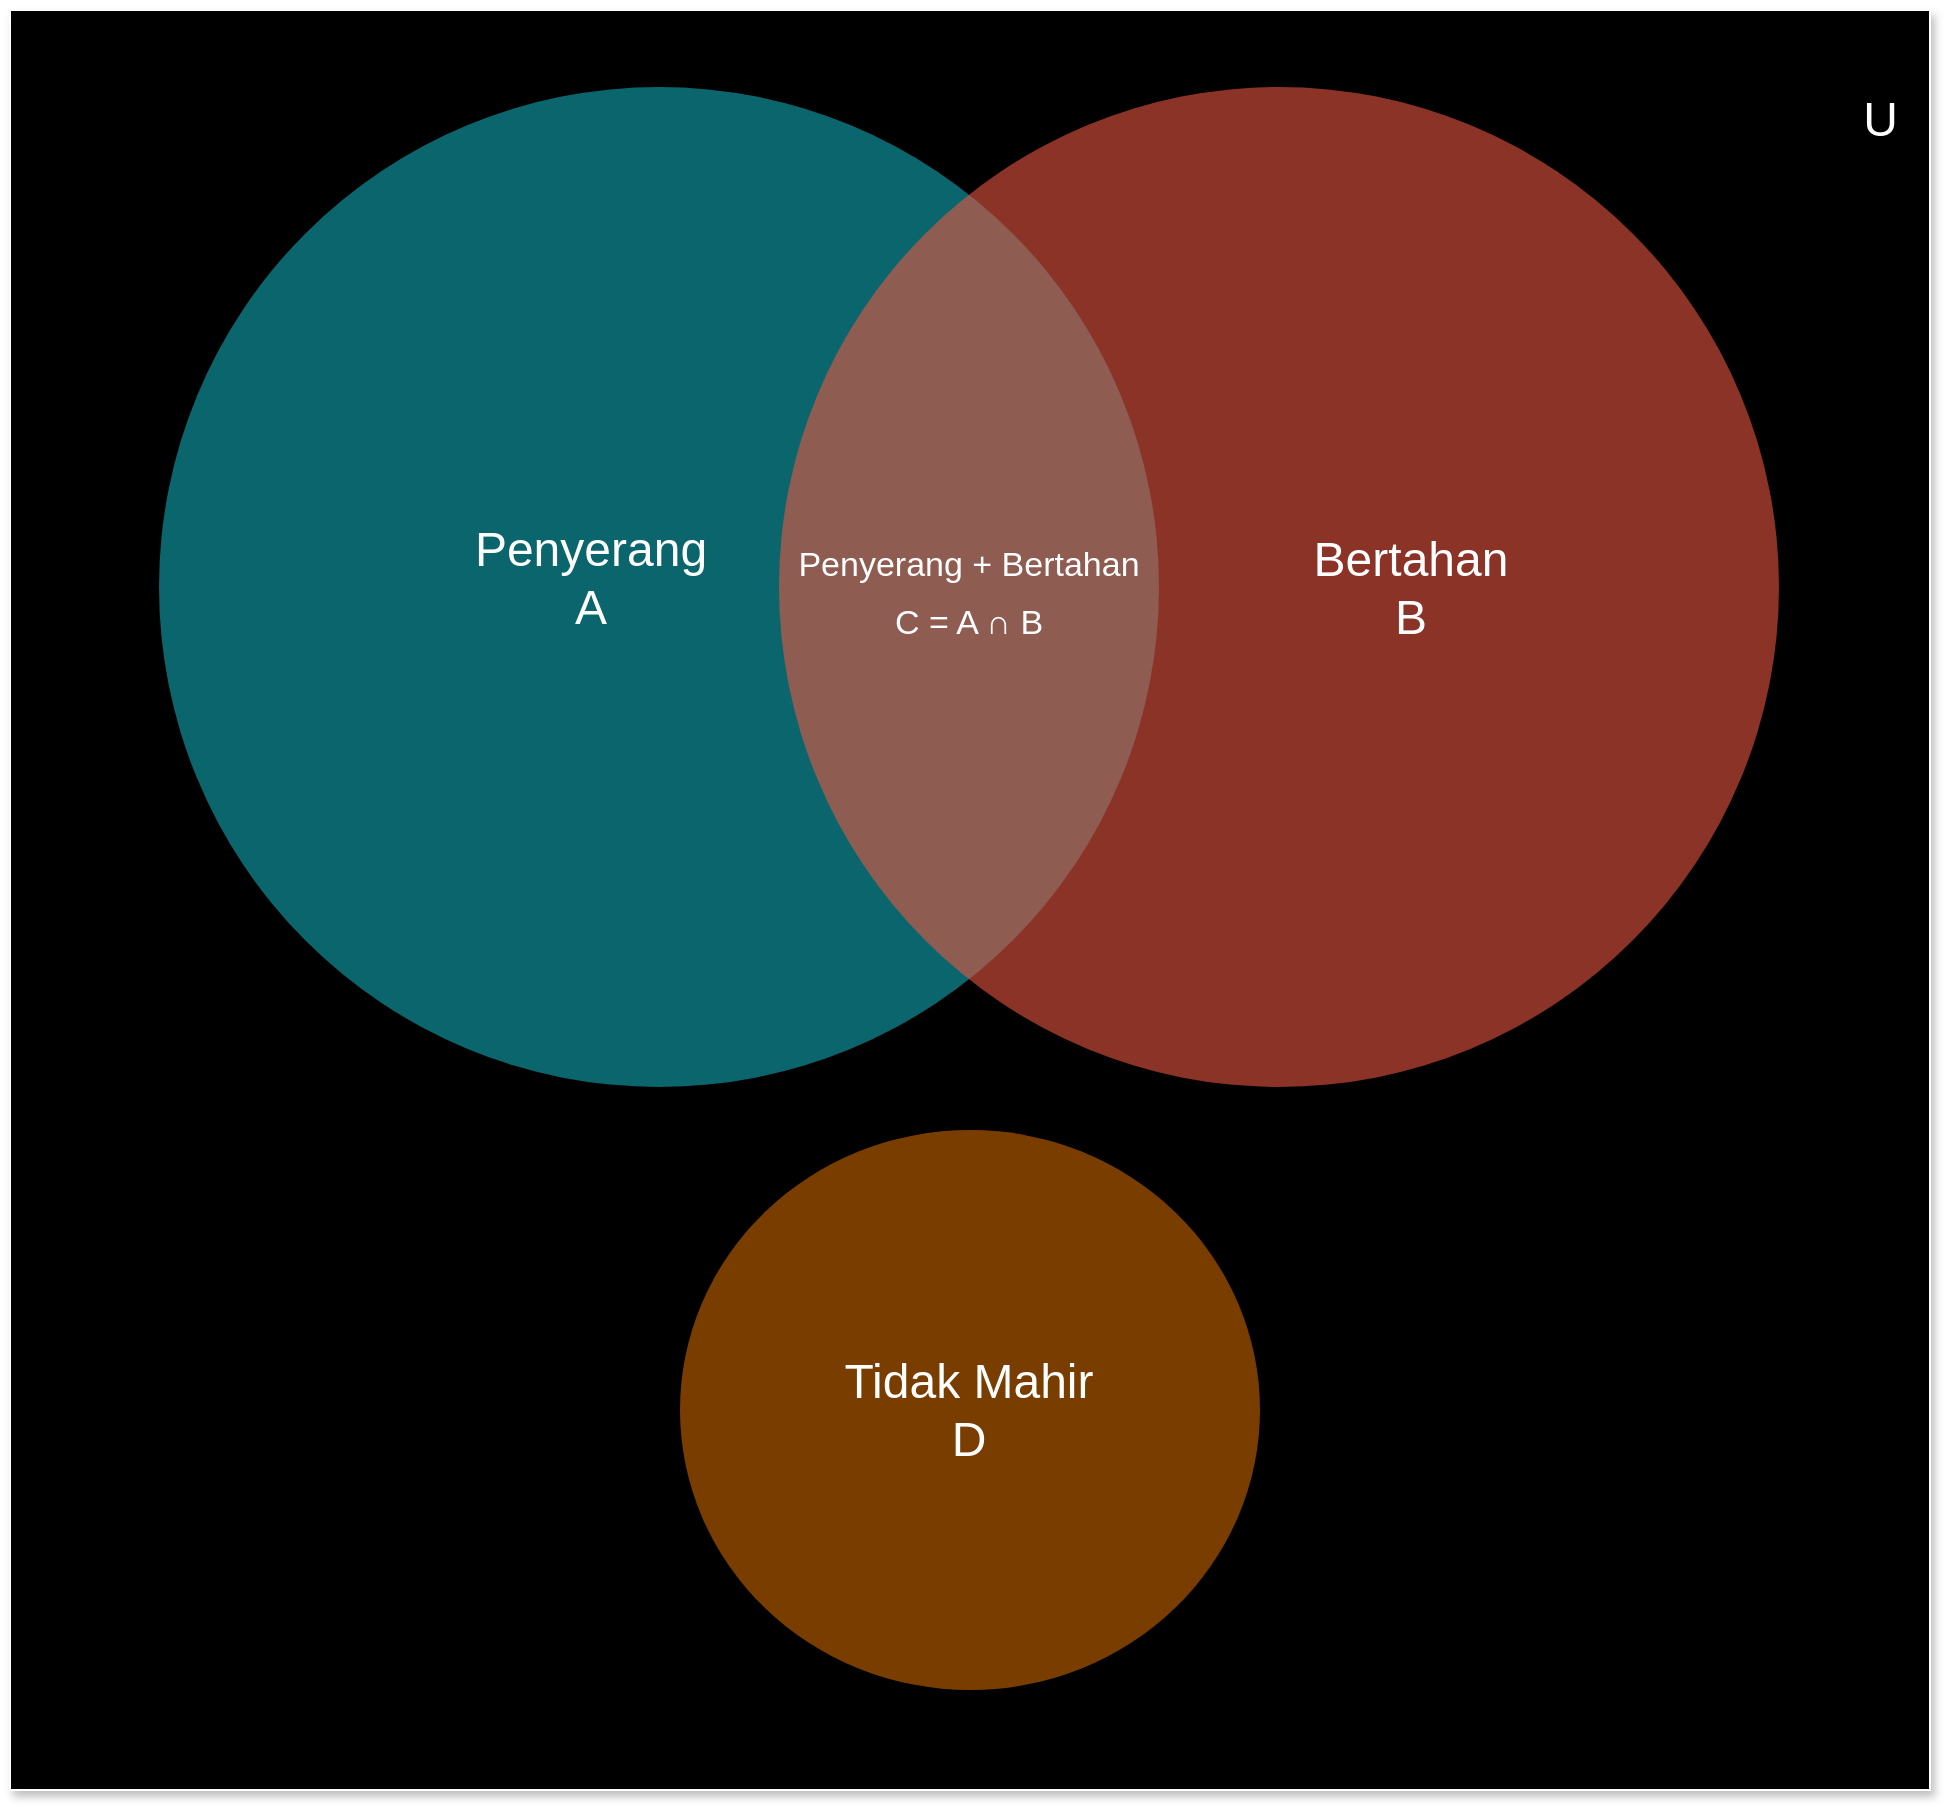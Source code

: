 <mxfile version="21.7.1" type="github">
  <diagram id="3228e29e-7158-1315-38df-8450db1d8a1d" name="Page-1">
    <mxGraphModel dx="1467" dy="1620" grid="1" gridSize="10" guides="1" tooltips="1" connect="1" arrows="1" fold="1" page="1" pageScale="1" pageWidth="1169" pageHeight="827" background="none" math="0" shadow="0">
      <root>
        <mxCell id="0" />
        <mxCell id="1" parent="0" />
        <mxCell id="qtrlOo8TX-hKeHI0bpzR-21542" value="" style="rounded=0;whiteSpace=wrap;html=1;fillColor=#000000;strokeColor=#FFFFFF;shadow=1;" vertex="1" parent="1">
          <mxGeometry x="105" y="-20" width="960" height="890" as="geometry" />
        </mxCell>
        <mxCell id="21532" value="" style="ellipse;fillColor=#12AAB5;opacity=60;strokeColor=none;html=1;fontColor=#FFFFFF;" parent="1" vertex="1">
          <mxGeometry x="179.5" y="18.5" width="500" height="500" as="geometry" />
        </mxCell>
        <mxCell id="21533" value="" style="ellipse;fillColor=#e85642;opacity=60;strokeColor=none;html=1;fontColor=#FFFFFF;" parent="1" vertex="1">
          <mxGeometry x="489.5" y="18.5" width="500" height="500" as="geometry" />
        </mxCell>
        <mxCell id="21534" value="Penyerang&lt;br&gt;A" style="text;fontSize=24;align=center;verticalAlign=middle;html=1;fontColor=#FFFFFF;" parent="1" vertex="1">
          <mxGeometry x="299.5" y="228.5" width="190" height="70" as="geometry" />
        </mxCell>
        <mxCell id="21535" value="Bertahan&lt;br&gt;B" style="text;fontSize=24;align=center;verticalAlign=middle;html=1;fontColor=#FFFFFF;" parent="1" vertex="1">
          <mxGeometry x="710" y="233.5" width="190" height="70" as="geometry" />
        </mxCell>
        <mxCell id="qtrlOo8TX-hKeHI0bpzR-21544" value="" style="ellipse;fillColor=#CC6600;opacity=60;strokeColor=none;html=1;fontColor=#FFFFFF;gradientColor=none;" vertex="1" parent="1">
          <mxGeometry x="440" y="540" width="290" height="280" as="geometry" />
        </mxCell>
        <mxCell id="qtrlOo8TX-hKeHI0bpzR-21540" value="Tidak Mahir&lt;br&gt;D" style="text;fontSize=24;align=center;verticalAlign=middle;html=1;fontColor=#FFFFFF;" vertex="1" parent="1">
          <mxGeometry x="489" y="645" width="190" height="70" as="geometry" />
        </mxCell>
        <mxCell id="qtrlOo8TX-hKeHI0bpzR-21545" value="U" style="text;fontSize=24;align=right;verticalAlign=middle;html=1;fontColor=#FFFFFF;" vertex="1" parent="1">
          <mxGeometry x="940" width="110" height="70" as="geometry" />
        </mxCell>
        <mxCell id="qtrlOo8TX-hKeHI0bpzR-21546" value="&lt;font style=&quot;font-size: 17px;&quot;&gt;Penyerang + Bertahan&lt;br&gt;C = A ∩ B&lt;/font&gt;" style="text;fontSize=24;align=center;verticalAlign=middle;html=1;fontColor=#FFFFFF;" vertex="1" parent="1">
          <mxGeometry x="489" y="233.5" width="190" height="70" as="geometry" />
        </mxCell>
      </root>
    </mxGraphModel>
  </diagram>
</mxfile>
